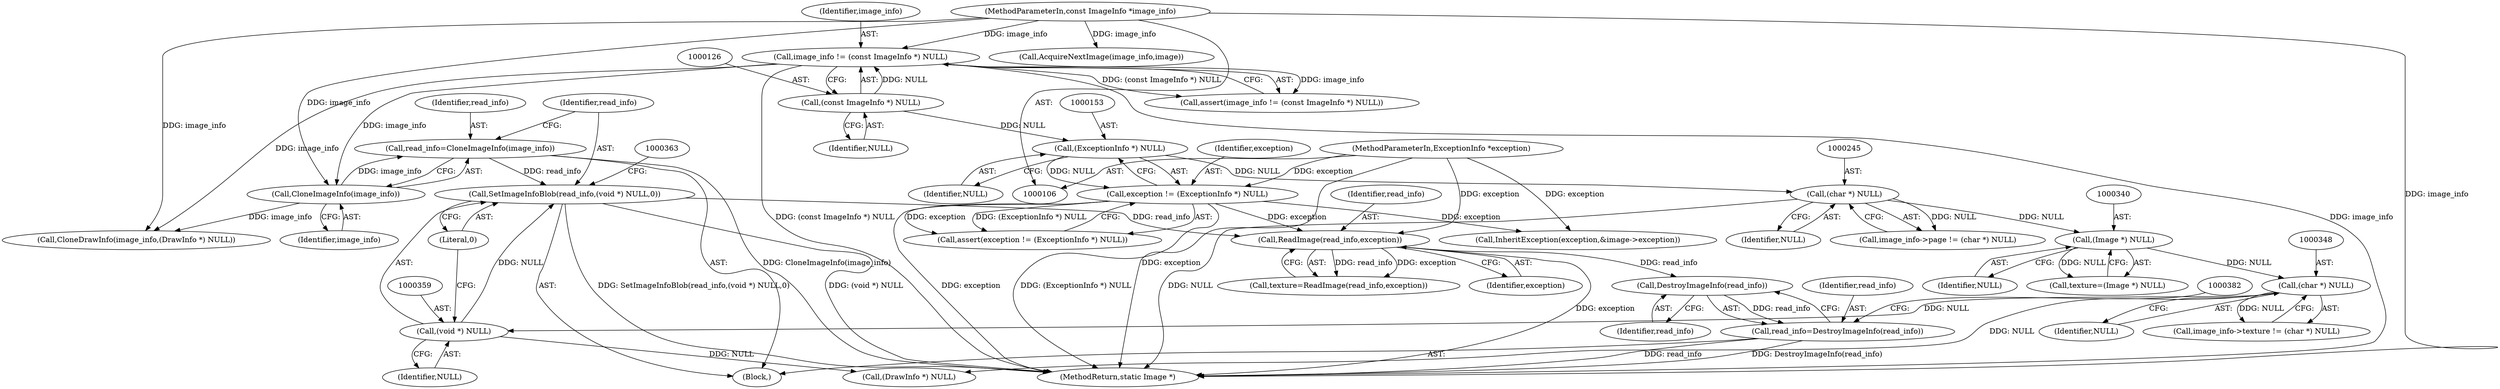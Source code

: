 digraph "0_ImageMagick_f6e9d0d9955e85bdd7540b251cd50d598dacc5e6_66@pointer" {
"1000379" [label="(Call,DestroyImageInfo(read_info))"];
"1000374" [label="(Call,ReadImage(read_info,exception))"];
"1000356" [label="(Call,SetImageInfoBlob(read_info,(void *) NULL,0))"];
"1000352" [label="(Call,read_info=CloneImageInfo(image_info))"];
"1000354" [label="(Call,CloneImageInfo(image_info))"];
"1000123" [label="(Call,image_info != (const ImageInfo *) NULL)"];
"1000107" [label="(MethodParameterIn,const ImageInfo *image_info)"];
"1000125" [label="(Call,(const ImageInfo *) NULL)"];
"1000358" [label="(Call,(void *) NULL)"];
"1000347" [label="(Call,(char *) NULL)"];
"1000339" [label="(Call,(Image *) NULL)"];
"1000244" [label="(Call,(char *) NULL)"];
"1000152" [label="(Call,(ExceptionInfo *) NULL)"];
"1000150" [label="(Call,exception != (ExceptionInfo *) NULL)"];
"1000110" [label="(MethodParameterIn,ExceptionInfo *exception)"];
"1000377" [label="(Call,read_info=DestroyImageInfo(read_info))"];
"1000150" [label="(Call,exception != (ExceptionInfo *) NULL)"];
"1000361" [label="(Literal,0)"];
"1000347" [label="(Call,(char *) NULL)"];
"1000372" [label="(Call,texture=ReadImage(read_info,exception))"];
"1000124" [label="(Identifier,image_info)"];
"1000389" [label="(Call,(DrawInfo *) NULL)"];
"1000149" [label="(Call,assert(exception != (ExceptionInfo *) NULL))"];
"1000151" [label="(Identifier,exception)"];
"1000339" [label="(Call,(Image *) NULL)"];
"1000375" [label="(Identifier,read_info)"];
"1000387" [label="(Call,CloneDrawInfo(image_info,(DrawInfo *) NULL))"];
"1000349" [label="(Identifier,NULL)"];
"1000122" [label="(Call,assert(image_info != (const ImageInfo *) NULL))"];
"1000353" [label="(Identifier,read_info)"];
"1000127" [label="(Identifier,NULL)"];
"1000152" [label="(Call,(ExceptionInfo *) NULL)"];
"1000380" [label="(Identifier,read_info)"];
"1000355" [label="(Identifier,image_info)"];
"1000374" [label="(Call,ReadImage(read_info,exception))"];
"1000356" [label="(Call,SetImageInfoBlob(read_info,(void *) NULL,0))"];
"1000125" [label="(Call,(const ImageInfo *) NULL)"];
"1000358" [label="(Call,(void *) NULL)"];
"1000107" [label="(MethodParameterIn,const ImageInfo *image_info)"];
"1000343" [label="(Call,image_info->texture != (char *) NULL)"];
"1000360" [label="(Identifier,NULL)"];
"1000377" [label="(Call,read_info=DestroyImageInfo(read_info))"];
"1000646" [label="(Call,AcquireNextImage(image_info,image))"];
"1000350" [label="(Block,)"];
"1000337" [label="(Call,texture=(Image *) NULL)"];
"1000379" [label="(Call,DestroyImageInfo(read_info))"];
"1000378" [label="(Identifier,read_info)"];
"1000341" [label="(Identifier,NULL)"];
"1000123" [label="(Call,image_info != (const ImageInfo *) NULL)"];
"1000352" [label="(Call,read_info=CloneImageInfo(image_info))"];
"1000376" [label="(Identifier,exception)"];
"1000354" [label="(Call,CloneImageInfo(image_info))"];
"1000357" [label="(Identifier,read_info)"];
"1000246" [label="(Identifier,NULL)"];
"1000314" [label="(Call,InheritException(exception,&image->exception))"];
"1000240" [label="(Call,image_info->page != (char *) NULL)"];
"1000154" [label="(Identifier,NULL)"];
"1000244" [label="(Call,(char *) NULL)"];
"1000770" [label="(MethodReturn,static Image *)"];
"1000110" [label="(MethodParameterIn,ExceptionInfo *exception)"];
"1000379" -> "1000377"  [label="AST: "];
"1000379" -> "1000380"  [label="CFG: "];
"1000380" -> "1000379"  [label="AST: "];
"1000377" -> "1000379"  [label="CFG: "];
"1000379" -> "1000377"  [label="DDG: read_info"];
"1000374" -> "1000379"  [label="DDG: read_info"];
"1000374" -> "1000372"  [label="AST: "];
"1000374" -> "1000376"  [label="CFG: "];
"1000375" -> "1000374"  [label="AST: "];
"1000376" -> "1000374"  [label="AST: "];
"1000372" -> "1000374"  [label="CFG: "];
"1000374" -> "1000770"  [label="DDG: exception"];
"1000374" -> "1000372"  [label="DDG: read_info"];
"1000374" -> "1000372"  [label="DDG: exception"];
"1000356" -> "1000374"  [label="DDG: read_info"];
"1000150" -> "1000374"  [label="DDG: exception"];
"1000110" -> "1000374"  [label="DDG: exception"];
"1000356" -> "1000350"  [label="AST: "];
"1000356" -> "1000361"  [label="CFG: "];
"1000357" -> "1000356"  [label="AST: "];
"1000358" -> "1000356"  [label="AST: "];
"1000361" -> "1000356"  [label="AST: "];
"1000363" -> "1000356"  [label="CFG: "];
"1000356" -> "1000770"  [label="DDG: SetImageInfoBlob(read_info,(void *) NULL,0)"];
"1000356" -> "1000770"  [label="DDG: (void *) NULL"];
"1000352" -> "1000356"  [label="DDG: read_info"];
"1000358" -> "1000356"  [label="DDG: NULL"];
"1000352" -> "1000350"  [label="AST: "];
"1000352" -> "1000354"  [label="CFG: "];
"1000353" -> "1000352"  [label="AST: "];
"1000354" -> "1000352"  [label="AST: "];
"1000357" -> "1000352"  [label="CFG: "];
"1000352" -> "1000770"  [label="DDG: CloneImageInfo(image_info)"];
"1000354" -> "1000352"  [label="DDG: image_info"];
"1000354" -> "1000355"  [label="CFG: "];
"1000355" -> "1000354"  [label="AST: "];
"1000123" -> "1000354"  [label="DDG: image_info"];
"1000107" -> "1000354"  [label="DDG: image_info"];
"1000354" -> "1000387"  [label="DDG: image_info"];
"1000123" -> "1000122"  [label="AST: "];
"1000123" -> "1000125"  [label="CFG: "];
"1000124" -> "1000123"  [label="AST: "];
"1000125" -> "1000123"  [label="AST: "];
"1000122" -> "1000123"  [label="CFG: "];
"1000123" -> "1000770"  [label="DDG: (const ImageInfo *) NULL"];
"1000123" -> "1000770"  [label="DDG: image_info"];
"1000123" -> "1000122"  [label="DDG: image_info"];
"1000123" -> "1000122"  [label="DDG: (const ImageInfo *) NULL"];
"1000107" -> "1000123"  [label="DDG: image_info"];
"1000125" -> "1000123"  [label="DDG: NULL"];
"1000123" -> "1000387"  [label="DDG: image_info"];
"1000107" -> "1000106"  [label="AST: "];
"1000107" -> "1000770"  [label="DDG: image_info"];
"1000107" -> "1000387"  [label="DDG: image_info"];
"1000107" -> "1000646"  [label="DDG: image_info"];
"1000125" -> "1000127"  [label="CFG: "];
"1000126" -> "1000125"  [label="AST: "];
"1000127" -> "1000125"  [label="AST: "];
"1000125" -> "1000152"  [label="DDG: NULL"];
"1000358" -> "1000360"  [label="CFG: "];
"1000359" -> "1000358"  [label="AST: "];
"1000360" -> "1000358"  [label="AST: "];
"1000361" -> "1000358"  [label="CFG: "];
"1000347" -> "1000358"  [label="DDG: NULL"];
"1000358" -> "1000389"  [label="DDG: NULL"];
"1000347" -> "1000343"  [label="AST: "];
"1000347" -> "1000349"  [label="CFG: "];
"1000348" -> "1000347"  [label="AST: "];
"1000349" -> "1000347"  [label="AST: "];
"1000343" -> "1000347"  [label="CFG: "];
"1000347" -> "1000343"  [label="DDG: NULL"];
"1000339" -> "1000347"  [label="DDG: NULL"];
"1000347" -> "1000389"  [label="DDG: NULL"];
"1000339" -> "1000337"  [label="AST: "];
"1000339" -> "1000341"  [label="CFG: "];
"1000340" -> "1000339"  [label="AST: "];
"1000341" -> "1000339"  [label="AST: "];
"1000337" -> "1000339"  [label="CFG: "];
"1000339" -> "1000337"  [label="DDG: NULL"];
"1000244" -> "1000339"  [label="DDG: NULL"];
"1000244" -> "1000240"  [label="AST: "];
"1000244" -> "1000246"  [label="CFG: "];
"1000245" -> "1000244"  [label="AST: "];
"1000246" -> "1000244"  [label="AST: "];
"1000240" -> "1000244"  [label="CFG: "];
"1000244" -> "1000770"  [label="DDG: NULL"];
"1000244" -> "1000240"  [label="DDG: NULL"];
"1000152" -> "1000244"  [label="DDG: NULL"];
"1000152" -> "1000150"  [label="AST: "];
"1000152" -> "1000154"  [label="CFG: "];
"1000153" -> "1000152"  [label="AST: "];
"1000154" -> "1000152"  [label="AST: "];
"1000150" -> "1000152"  [label="CFG: "];
"1000152" -> "1000150"  [label="DDG: NULL"];
"1000150" -> "1000149"  [label="AST: "];
"1000151" -> "1000150"  [label="AST: "];
"1000149" -> "1000150"  [label="CFG: "];
"1000150" -> "1000770"  [label="DDG: exception"];
"1000150" -> "1000770"  [label="DDG: (ExceptionInfo *) NULL"];
"1000150" -> "1000149"  [label="DDG: exception"];
"1000150" -> "1000149"  [label="DDG: (ExceptionInfo *) NULL"];
"1000110" -> "1000150"  [label="DDG: exception"];
"1000150" -> "1000314"  [label="DDG: exception"];
"1000110" -> "1000106"  [label="AST: "];
"1000110" -> "1000770"  [label="DDG: exception"];
"1000110" -> "1000314"  [label="DDG: exception"];
"1000377" -> "1000350"  [label="AST: "];
"1000378" -> "1000377"  [label="AST: "];
"1000382" -> "1000377"  [label="CFG: "];
"1000377" -> "1000770"  [label="DDG: DestroyImageInfo(read_info)"];
"1000377" -> "1000770"  [label="DDG: read_info"];
}
